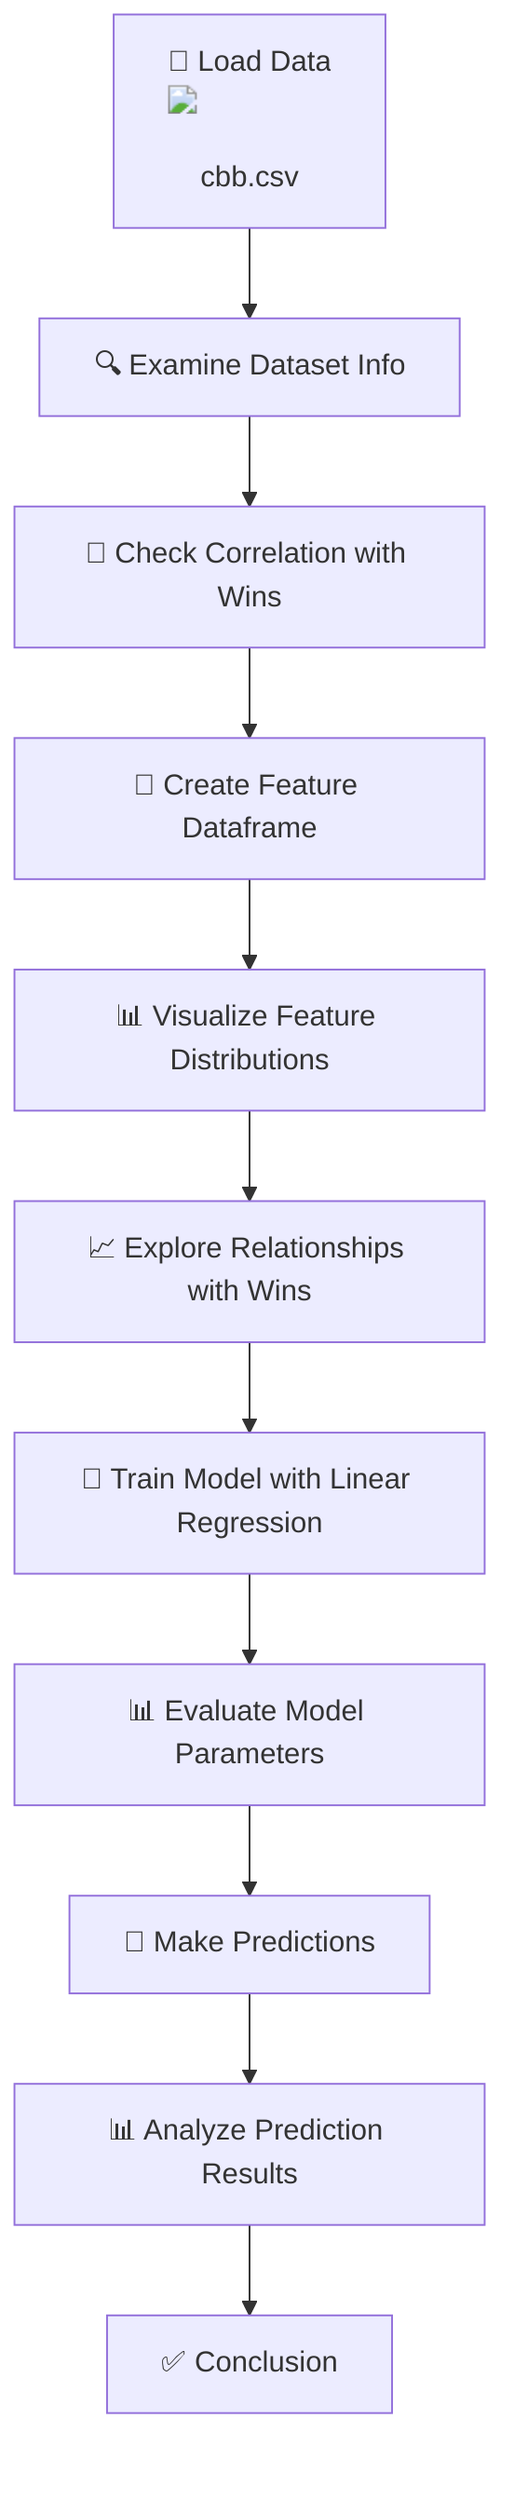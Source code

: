 flowchart TD
    A["📁 Load Data <img src='file.svg' /> <br/> cbb.csv"] --> B["🔍 Examine Dataset Info"]
    B --> C["🔗 Check Correlation with Wins"]
    C --> D["🔄 Create Feature Dataframe"]
    D --> E["📊 Visualize Feature Distributions"]
    E --> F["📈 Explore Relationships with Wins"]
    F --> G["🧠 Train Model with Linear Regression"]
    G --> H["📊 Evaluate Model Parameters"]
    H --> I["🔮 Make Predictions"]
    I --> J["📊 Analyze Prediction Results"]
    J --> K["✅ Conclusion"]